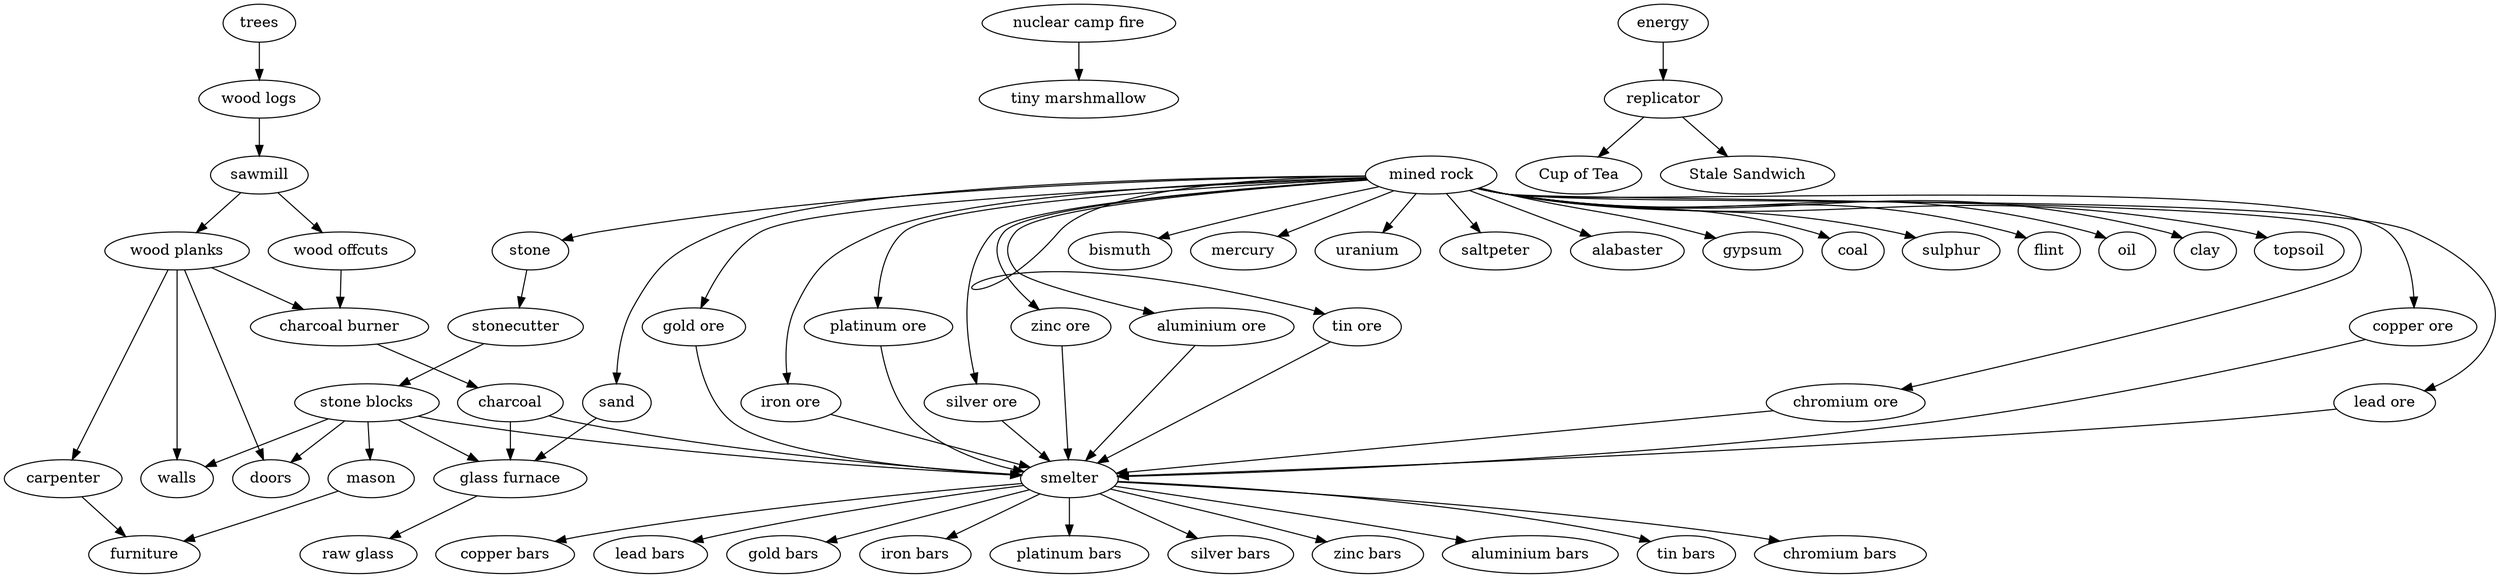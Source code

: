 digraph G {
	trees -> "wood logs" -> sawmill -> "wood planks" -> carpenter -> furniture
	"wood planks" -> "charcoal burner"
	"wood planks" -> walls
	"wood planks" -> doors
	sawmill -> "wood offcuts" -> "charcoal burner" -> charcoal

	stone -> stonecutter -> "stone blocks" -> mason -> furniture
	"stone blocks" -> "glass furnace"
	"stone blocks" -> smelter
	"stone blocks" -> walls
	"stone blocks" -> doors

	sand -> "glass furnace" -> "raw glass"

	charcoal -> smelter
	charcoal -> "glass furnace"

	"mined rock" -> stone
	"mined rock" -> "aluminium ore"
	"mined rock" -> "tin ore"
	"mined rock" -> "chromium ore"
	"mined rock" -> "copper ore"
	"mined rock" -> "lead ore"
	"mined rock" -> "gold ore"
	"mined rock" -> "iron ore"
	"mined rock" -> "platinum ore"
	"mined rock" -> "silver ore"
	"mined rock" -> "zinc ore"
	"mined rock" -> bismuth
	"mined rock" -> mercury
	"mined rock" -> uranium
	"mined rock" -> saltpeter
	"mined rock" -> alabaster
	"mined rock" -> gypsum
	"mined rock" -> coal
	"mined rock" -> sulphur
	"mined rock" -> flint
	"mined rock" -> sand
	"mined rock" -> oil
	"mined rock" -> clay
	"mined rock" -> topsoil

	"aluminium ore" -> smelter -> "aluminium bars"
	"tin ore" -> smelter -> "tin bars"
	"chromium ore" -> smelter -> "chromium bars"
	"copper ore" -> smelter -> "copper bars"
	"lead ore" -> smelter -> "lead bars"
	"gold ore" -> smelter -> "gold bars"
	"iron ore" -> smelter -> "iron bars"
	"platinum ore" -> smelter -> "platinum bars"
	"silver ore" -> smelter -> "silver bars"
	"zinc ore" -> smelter -> "zinc bars"

	"nuclear camp fire" -> "tiny marshmallow"

	energy -> replicator
	replicator -> "Cup of Tea"
	replicator -> "Stale Sandwich"

}
